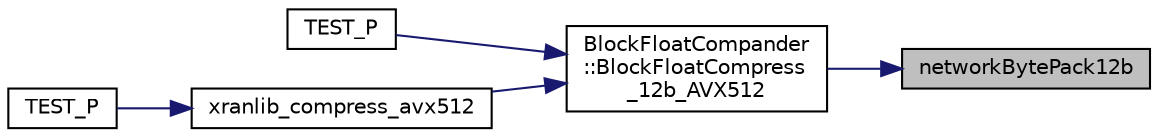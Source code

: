 digraph "networkBytePack12b"
{
 // LATEX_PDF_SIZE
  edge [fontname="Helvetica",fontsize="10",labelfontname="Helvetica",labelfontsize="10"];
  node [fontname="Helvetica",fontsize="10",shape=record];
  rankdir="RL";
  Node1 [label="networkBytePack12b",height=0.2,width=0.4,color="black", fillcolor="grey75", style="filled", fontcolor="black",tooltip=" "];
  Node1 -> Node2 [dir="back",color="midnightblue",fontsize="10",style="solid",fontname="Helvetica"];
  Node2 [label="BlockFloatCompander\l::BlockFloatCompress\l_12b_AVX512",height=0.2,width=0.4,color="black", fillcolor="white", style="filled",URL="$namespace_block_float_compander.html#a2a8db4c5039bc3d5237b31ca2a129815",tooltip="12 bit compression"];
  Node2 -> Node3 [dir="back",color="midnightblue",fontsize="10",style="solid",fontname="Helvetica"];
  Node3 [label="TEST_P",height=0.2,width=0.4,color="black", fillcolor="white", style="filled",URL="$compander__functional_8cc.html#a53f55fd621ce0edd0b50933321ae7ade",tooltip=" "];
  Node2 -> Node4 [dir="back",color="midnightblue",fontsize="10",style="solid",fontname="Helvetica"];
  Node4 [label="xranlib_compress_avx512",height=0.2,width=0.4,color="black", fillcolor="white", style="filled",URL="$xran__compression_8cpp.html#a0651de68e87558106615163f96b3e599",tooltip=" "];
  Node4 -> Node5 [dir="back",color="midnightblue",fontsize="10",style="solid",fontname="Helvetica"];
  Node5 [label="TEST_P",height=0.2,width=0.4,color="black", fillcolor="white", style="filled",URL="$compander__functional_8cc.html#a45d64e11a1ecc040577b7f22b27dde51",tooltip=" "];
}
